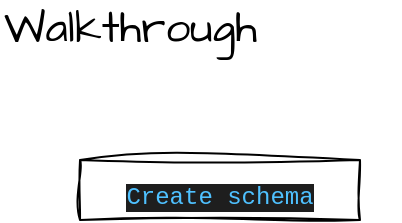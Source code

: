 <mxfile>
    <diagram id="Rjx-U6bYDjUfQmDZbVuL" name="Page-1">
        <mxGraphModel dx="1336" dy="1687" grid="1" gridSize="10" guides="1" tooltips="1" connect="1" arrows="1" fold="1" page="1" pageScale="1" pageWidth="1169" pageHeight="1654" math="0" shadow="0">
            <root>
                <mxCell id="0"/>
                <mxCell id="1" parent="0"/>
                <mxCell id="2" value="&lt;span style=&quot;color: rgb(79, 193, 255); background-color: rgb(30, 30, 30); font-family: Menlo, Monaco, &amp;quot;Courier New&amp;quot;, monospace; font-size: 12px;&quot;&gt;Create schema&lt;/span&gt;" style="rounded=0;whiteSpace=wrap;html=1;sketch=1;hachureGap=4;jiggle=2;curveFitting=1;fontFamily=Architects Daughter;fontSource=https%3A%2F%2Ffonts.googleapis.com%2Fcss%3Ffamily%3DArchitects%2BDaughter;fontSize=20;" vertex="1" parent="1">
                    <mxGeometry x="80" y="130" width="140" height="30" as="geometry"/>
                </mxCell>
                <mxCell id="3" value="Walkthrough" style="text;html=1;strokeColor=none;fillColor=none;align=left;verticalAlign=middle;whiteSpace=wrap;rounded=0;sketch=1;hachureGap=4;jiggle=2;curveFitting=1;fontFamily=Architects Daughter;fontSource=https%3A%2F%2Ffonts.googleapis.com%2Fcss%3Ffamily%3DArchitects%2BDaughter;fontSize=22;" vertex="1" parent="1">
                    <mxGeometry x="40" y="50" width="200" height="30" as="geometry"/>
                </mxCell>
            </root>
        </mxGraphModel>
    </diagram>
</mxfile>
